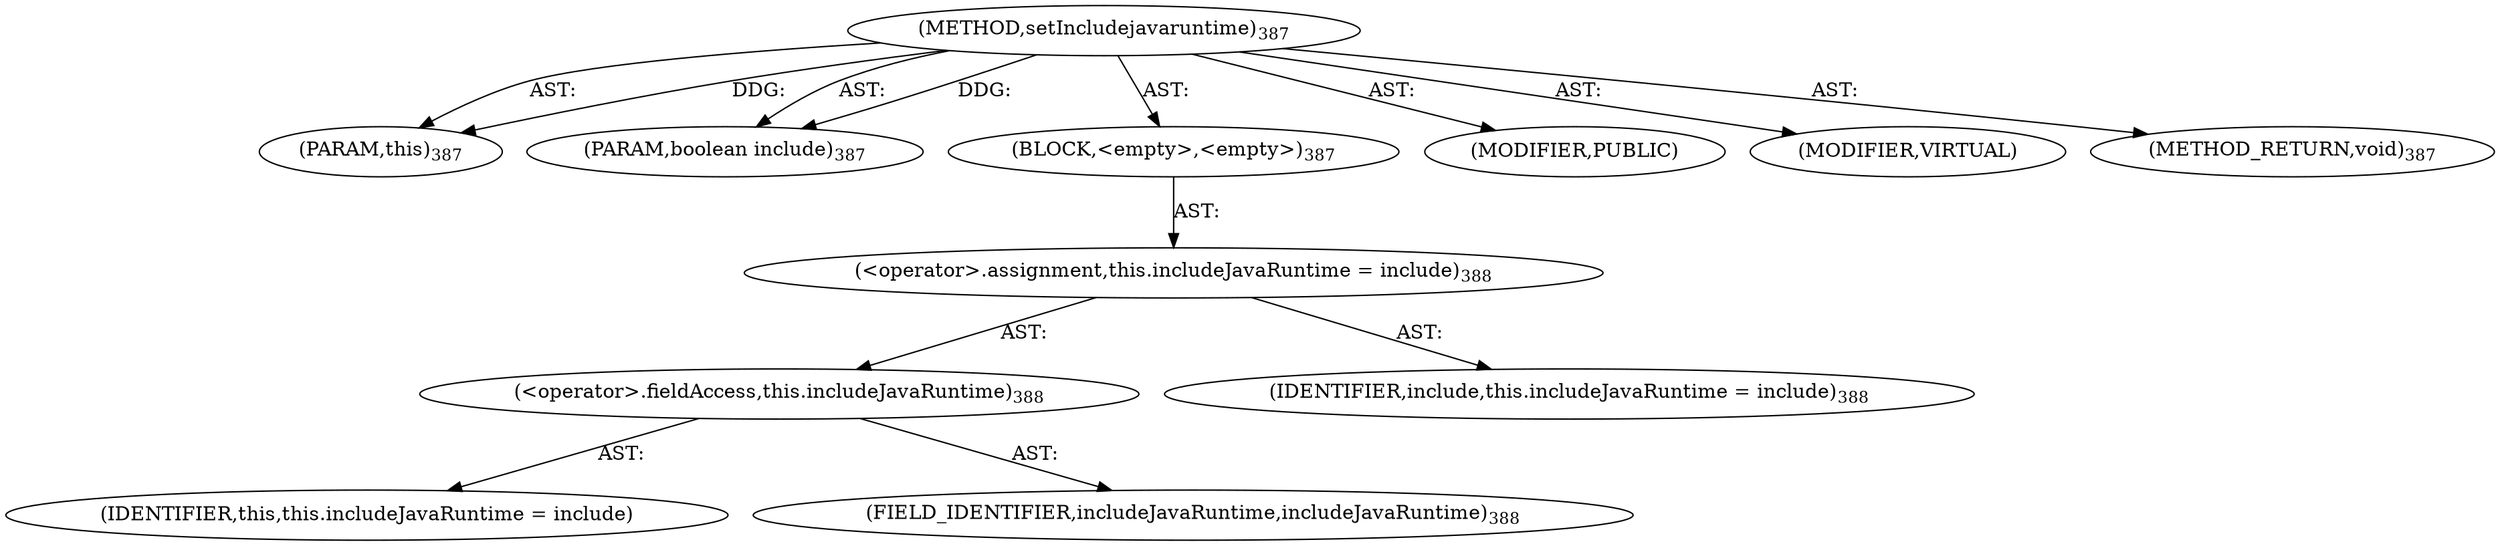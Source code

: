 digraph "setIncludejavaruntime" {  
"111669149726" [label = <(METHOD,setIncludejavaruntime)<SUB>387</SUB>> ]
"115964117047" [label = <(PARAM,this)<SUB>387</SUB>> ]
"115964117048" [label = <(PARAM,boolean include)<SUB>387</SUB>> ]
"25769803811" [label = <(BLOCK,&lt;empty&gt;,&lt;empty&gt;)<SUB>387</SUB>> ]
"30064771163" [label = <(&lt;operator&gt;.assignment,this.includeJavaRuntime = include)<SUB>388</SUB>> ]
"30064771164" [label = <(&lt;operator&gt;.fieldAccess,this.includeJavaRuntime)<SUB>388</SUB>> ]
"68719476836" [label = <(IDENTIFIER,this,this.includeJavaRuntime = include)> ]
"55834574896" [label = <(FIELD_IDENTIFIER,includeJavaRuntime,includeJavaRuntime)<SUB>388</SUB>> ]
"68719476837" [label = <(IDENTIFIER,include,this.includeJavaRuntime = include)<SUB>388</SUB>> ]
"133143986257" [label = <(MODIFIER,PUBLIC)> ]
"133143986258" [label = <(MODIFIER,VIRTUAL)> ]
"128849018910" [label = <(METHOD_RETURN,void)<SUB>387</SUB>> ]
  "111669149726" -> "115964117047"  [ label = "AST: "] 
  "111669149726" -> "115964117048"  [ label = "AST: "] 
  "111669149726" -> "25769803811"  [ label = "AST: "] 
  "111669149726" -> "133143986257"  [ label = "AST: "] 
  "111669149726" -> "133143986258"  [ label = "AST: "] 
  "111669149726" -> "128849018910"  [ label = "AST: "] 
  "25769803811" -> "30064771163"  [ label = "AST: "] 
  "30064771163" -> "30064771164"  [ label = "AST: "] 
  "30064771163" -> "68719476837"  [ label = "AST: "] 
  "30064771164" -> "68719476836"  [ label = "AST: "] 
  "30064771164" -> "55834574896"  [ label = "AST: "] 
  "111669149726" -> "115964117047"  [ label = "DDG: "] 
  "111669149726" -> "115964117048"  [ label = "DDG: "] 
}
